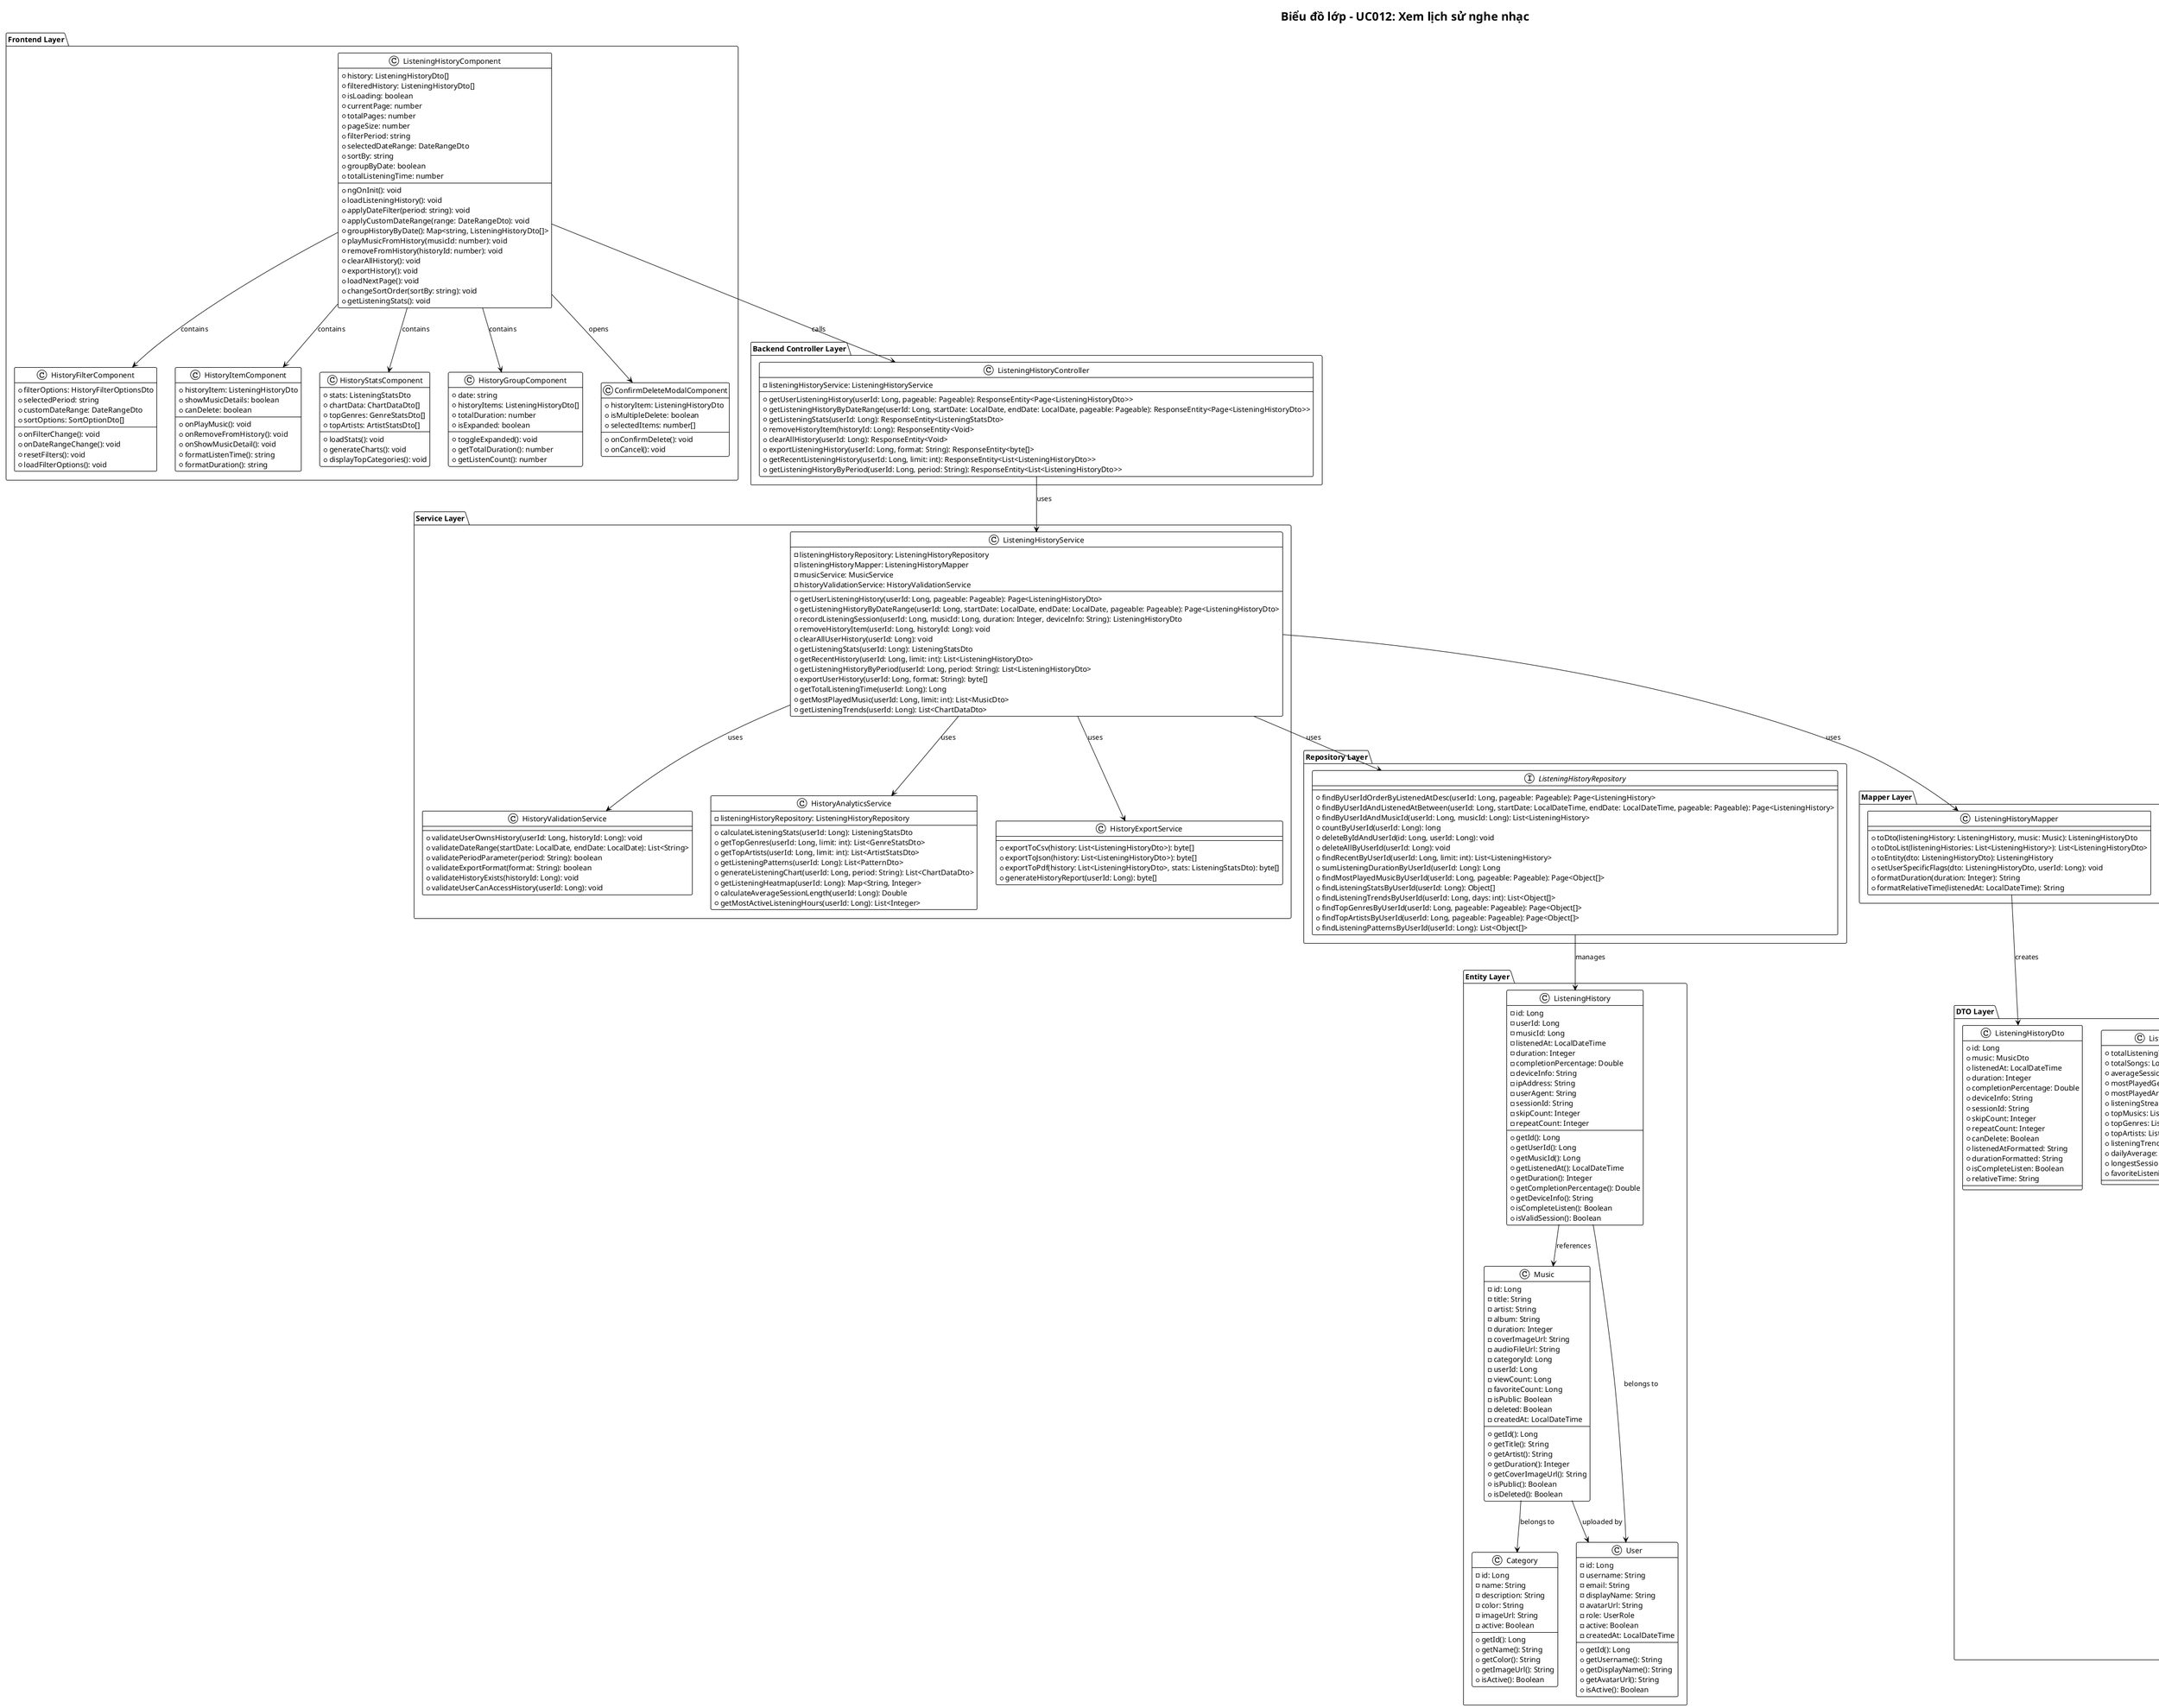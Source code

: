 @startuml UC012-Class-Diagram-Xem-Lich-Su-Nghe-Nhac
!theme plain

title Biểu đồ lớp - UC012: Xem lịch sử nghe nhạc

package "Frontend Layer" {
    class ListeningHistoryComponent {
        +history: ListeningHistoryDto[]
        +filteredHistory: ListeningHistoryDto[]
        +isLoading: boolean
        +currentPage: number
        +totalPages: number
        +pageSize: number
        +filterPeriod: string
        +selectedDateRange: DateRangeDto
        +sortBy: string
        +groupByDate: boolean
        +totalListeningTime: number
        +ngOnInit(): void
        +loadListeningHistory(): void
        +applyDateFilter(period: string): void
        +applyCustomDateRange(range: DateRangeDto): void
        +groupHistoryByDate(): Map<string, ListeningHistoryDto[]>
        +playMusicFromHistory(musicId: number): void
        +removeFromHistory(historyId: number): void
        +clearAllHistory(): void
        +exportHistory(): void
        +loadNextPage(): void
        +changeSortOrder(sortBy: string): void
        +getListeningStats(): void
    }

    class HistoryFilterComponent {
        +filterOptions: HistoryFilterOptionsDto
        +selectedPeriod: string
        +customDateRange: DateRangeDto
        +sortOptions: SortOptionDto[]
        +onFilterChange(): void
        +onDateRangeChange(): void
        +resetFilters(): void
        +loadFilterOptions(): void
    }

    class HistoryItemComponent {
        +historyItem: ListeningHistoryDto
        +showMusicDetails: boolean
        +canDelete: boolean
        +onPlayMusic(): void
        +onRemoveFromHistory(): void
        +onShowMusicDetail(): void
        +formatListenTime(): string
        +formatDuration(): string
    }

    class HistoryStatsComponent {
        +stats: ListeningStatsDto
        +chartData: ChartDataDto[]
        +topGenres: GenreStatsDto[]
        +topArtists: ArtistStatsDto[]
        +loadStats(): void
        +generateCharts(): void
        +displayTopCategories(): void
    }

    class HistoryGroupComponent {
        +date: string
        +historyItems: ListeningHistoryDto[]
        +totalDuration: number
        +isExpanded: boolean
        +toggleExpanded(): void
        +getTotalDuration(): number
        +getListenCount(): number
    }

    class ConfirmDeleteModalComponent {
        +historyItem: ListeningHistoryDto
        +isMultipleDelete: boolean
        +selectedItems: number[]
        +onConfirmDelete(): void
        +onCancel(): void
    }
}

package "Backend Controller Layer" {
    class ListeningHistoryController {
        -listeningHistoryService: ListeningHistoryService
        +getUserListeningHistory(userId: Long, pageable: Pageable): ResponseEntity<Page<ListeningHistoryDto>>
        +getListeningHistoryByDateRange(userId: Long, startDate: LocalDate, endDate: LocalDate, pageable: Pageable): ResponseEntity<Page<ListeningHistoryDto>>
        +getListeningStats(userId: Long): ResponseEntity<ListeningStatsDto>
        +removeHistoryItem(historyId: Long): ResponseEntity<Void>
        +clearAllHistory(userId: Long): ResponseEntity<Void>
        +exportListeningHistory(userId: Long, format: String): ResponseEntity<byte[]>
        +getRecentListeningHistory(userId: Long, limit: int): ResponseEntity<List<ListeningHistoryDto>>
        +getListeningHistoryByPeriod(userId: Long, period: String): ResponseEntity<List<ListeningHistoryDto>>
    }
}

package "Service Layer" {
    class ListeningHistoryService {
        -listeningHistoryRepository: ListeningHistoryRepository
        -listeningHistoryMapper: ListeningHistoryMapper
        -musicService: MusicService
        -historyValidationService: HistoryValidationService
        +getUserListeningHistory(userId: Long, pageable: Pageable): Page<ListeningHistoryDto>
        +getListeningHistoryByDateRange(userId: Long, startDate: LocalDate, endDate: LocalDate, pageable: Pageable): Page<ListeningHistoryDto>
        +recordListeningSession(userId: Long, musicId: Long, duration: Integer, deviceInfo: String): ListeningHistoryDto
        +removeHistoryItem(userId: Long, historyId: Long): void
        +clearAllUserHistory(userId: Long): void
        +getListeningStats(userId: Long): ListeningStatsDto
        +getRecentHistory(userId: Long, limit: int): List<ListeningHistoryDto>
        +getListeningHistoryByPeriod(userId: Long, period: String): List<ListeningHistoryDto>
        +exportUserHistory(userId: Long, format: String): byte[]
        +getTotalListeningTime(userId: Long): Long
        +getMostPlayedMusic(userId: Long, limit: int): List<MusicDto>
        +getListeningTrends(userId: Long): List<ChartDataDto>
    }

    class HistoryValidationService {
        +validateUserOwnsHistory(userId: Long, historyId: Long): void
        +validateDateRange(startDate: LocalDate, endDate: LocalDate): List<String>
        +validatePeriodParameter(period: String): boolean
        +validateExportFormat(format: String): boolean
        +validateHistoryExists(historyId: Long): void
        +validateUserCanAccessHistory(userId: Long): void
    }

    class HistoryAnalyticsService {
        -listeningHistoryRepository: ListeningHistoryRepository
        +calculateListeningStats(userId: Long): ListeningStatsDto
        +getTopGenres(userId: Long, limit: int): List<GenreStatsDto>
        +getTopArtists(userId: Long, limit: int): List<ArtistStatsDto>
        +getListeningPatterns(userId: Long): List<PatternDto>
        +generateListeningChart(userId: Long, period: String): List<ChartDataDto>
        +getListeningHeatmap(userId: Long): Map<String, Integer>
        +calculateAverageSessionLength(userId: Long): Double
        +getMostActiveListeningHours(userId: Long): List<Integer>
    }

    class HistoryExportService {
        +exportToCsv(history: List<ListeningHistoryDto>): byte[]
        +exportToJson(history: List<ListeningHistoryDto>): byte[]
        +exportToPdf(history: List<ListeningHistoryDto>, stats: ListeningStatsDto): byte[]
        +generateHistoryReport(userId: Long): byte[]
    }
}

package "Repository Layer" {
    interface ListeningHistoryRepository {
        +findByUserIdOrderByListenedAtDesc(userId: Long, pageable: Pageable): Page<ListeningHistory>
        +findByUserIdAndListenedAtBetween(userId: Long, startDate: LocalDateTime, endDate: LocalDateTime, pageable: Pageable): Page<ListeningHistory>
        +findByUserIdAndMusicId(userId: Long, musicId: Long): List<ListeningHistory>
        +countByUserId(userId: Long): long
        +deleteByIdAndUserId(id: Long, userId: Long): void
        +deleteAllByUserId(userId: Long): void
        +findRecentByUserId(userId: Long, limit: int): List<ListeningHistory>
        +sumListeningDurationByUserId(userId: Long): Long
        +findMostPlayedMusicByUserId(userId: Long, pageable: Pageable): Page<Object[]>
        +findListeningStatsByUserId(userId: Long): Object[]
        +findListeningTrendsByUserId(userId: Long, days: int): List<Object[]>
        +findTopGenresByUserId(userId: Long, pageable: Pageable): Page<Object[]>
        +findTopArtistsByUserId(userId: Long, pageable: Pageable): Page<Object[]>
        +findListeningPatternsByUserId(userId: Long): List<Object[]>
    }
}

package "Entity Layer" {
    class ListeningHistory {
        -id: Long
        -userId: Long
        -musicId: Long
        -listenedAt: LocalDateTime
        -duration: Integer
        -completionPercentage: Double
        -deviceInfo: String
        -ipAddress: String
        -userAgent: String
        -sessionId: String
        -skipCount: Integer
        -repeatCount: Integer
        +getId(): Long
        +getUserId(): Long
        +getMusicId(): Long
        +getListenedAt(): LocalDateTime
        +getDuration(): Integer
        +getCompletionPercentage(): Double
        +getDeviceInfo(): String
        +isCompleteListen(): Boolean
        +isValidSession(): Boolean
    }

    class Music {
        -id: Long
        -title: String
        -artist: String
        -album: String
        -duration: Integer
        -coverImageUrl: String
        -audioFileUrl: String
        -categoryId: Long
        -userId: Long
        -viewCount: Long
        -favoriteCount: Long
        -isPublic: Boolean
        -deleted: Boolean
        -createdAt: LocalDateTime
        +getId(): Long
        +getTitle(): String
        +getArtist(): String
        +getDuration(): Integer
        +getCoverImageUrl(): String
        +isPublic(): Boolean
        +isDeleted(): Boolean
    }

    class User {
        -id: Long
        -username: String
        -email: String
        -displayName: String
        -avatarUrl: String
        -role: UserRole
        -active: Boolean
        -createdAt: LocalDateTime
        +getId(): Long
        +getUsername(): String
        +getDisplayName(): String
        +getAvatarUrl(): String
        +isActive(): Boolean
    }

    class Category {
        -id: Long
        -name: String
        -description: String
        -color: String
        -imageUrl: String
        -active: Boolean
        +getId(): Long
        +getName(): String
        +getColor(): String
        +getImageUrl(): String
        +isActive(): Boolean
    }
}

package "DTO Layer" {
    class ListeningHistoryDto {
        +id: Long
        +music: MusicDto
        +listenedAt: LocalDateTime
        +duration: Integer
        +completionPercentage: Double
        +deviceInfo: String
        +sessionId: String
        +skipCount: Integer
        +repeatCount: Integer
        +canDelete: Boolean
        +listenedAtFormatted: String
        +durationFormatted: String
        +isCompleteListen: Boolean
        +relativeTime: String
    }

    class ListeningStatsDto {
        +totalListeningTime: Long
        +totalSongs: Long
        +averageSessionLength: Double
        +mostPlayedGenre: String
        +mostPlayedArtist: String
        +listeningStreak: Integer
        +topMusics: List<MusicDto>
        +topGenres: List<GenreStatsDto>
        +topArtists: List<ArtistStatsDto>
        +listeningTrends: List<ChartDataDto>
        +dailyAverage: Double
        +longestSession: Integer
        +favoriteListeningHours: List<Integer>
    }

    class MusicDto {
        +id: Long
        +title: String
        +artist: String
        +album: String
        +duration: Integer
        +coverImageUrl: String
        +audioFileUrl: String
        +category: CategoryDto
        +viewCount: Long
        +favoriteCount: Long
        +isFavorite: Boolean
        +durationFormatted: String
    }

    class GenreStatsDto {
        +genreName: String
        +listenCount: Long
        +totalDuration: Long
        +percentage: Double
        +averageSessionLength: Double
        +color: String
    }

    class ArtistStatsDto {
        +artistName: String
        +listenCount: Long
        +totalDuration: Long
        +uniqueSongs: Integer
        +percentage: Double
        +averageRating: Double
    }

    class ChartDataDto {
        +label: String
        +value: Number
        +date: LocalDate
        +color: String
        +category: String
    }

    class DateRangeDto {
        +startDate: LocalDate
        +endDate: LocalDate
        +period: String
        +label: String
    }

    class HistoryFilterOptionsDto {
        +availablePeriods: List<String>
        +dateRanges: List<DateRangeDto>
        +sortOptions: List<SortOptionDto>
        +maxDate: LocalDate
        +minDate: LocalDate
    }

    class SortOptionDto {
        +value: String
        +label: String
        +direction: String
        +isDefault: Boolean
    }

    class PatternDto {
        +hour: Integer
        +dayOfWeek: String
        +count: Long
        +percentage: Double
    }

    class CategoryDto {
        +id: Long
        +name: String
        +color: String
        +imageUrl: String
    }

    class UserDto {
        +id: Long
        +username: String
        +displayName: String
        +avatarUrl: String
    }
}

package "Mapper Layer" {
    class ListeningHistoryMapper {
        +toDto(listeningHistory: ListeningHistory, music: Music): ListeningHistoryDto
        +toDtoList(listeningHistories: List<ListeningHistory>): List<ListeningHistoryDto>
        +toEntity(dto: ListeningHistoryDto): ListeningHistory
        +setUserSpecificFlags(dto: ListeningHistoryDto, userId: Long): void
        +formatDuration(duration: Integer): String
        +formatRelativeTime(listenedAt: LocalDateTime): String
    }

    class StatsMapper {
        +toListeningStatsDto(statsData: Object[], trends: List<ChartDataDto>): ListeningStatsDto
        +toGenreStatsDto(genreData: Object[]): GenreStatsDto
        +toArtistStatsDto(artistData: Object[]): ArtistStatsDto
        +toChartDataDto(chartData: Object[]): ChartDataDto
        +toPatternDto(patternData: Object[]): PatternDto
    }
}

' Relationships
ListeningHistoryComponent --> HistoryFilterComponent : contains
ListeningHistoryComponent --> HistoryItemComponent : contains
ListeningHistoryComponent --> HistoryStatsComponent : contains
ListeningHistoryComponent --> HistoryGroupComponent : contains
ListeningHistoryComponent --> ConfirmDeleteModalComponent : opens

ListeningHistoryComponent --> ListeningHistoryController : calls

ListeningHistoryController --> ListeningHistoryService : uses

ListeningHistoryService --> ListeningHistoryRepository : uses
ListeningHistoryService --> ListeningHistoryMapper : uses
ListeningHistoryService --> HistoryValidationService : uses
ListeningHistoryService --> HistoryAnalyticsService : uses
ListeningHistoryService --> HistoryExportService : uses

ListeningHistoryRepository --> ListeningHistory : manages

ListeningHistory --> User : belongs to
ListeningHistory --> Music : references

Music --> Category : belongs to
Music --> User : uploaded by

ListeningHistoryMapper --> ListeningHistoryDto : creates
StatsMapper --> ListeningStatsDto : creates
StatsMapper --> GenreStatsDto : creates
StatsMapper --> ArtistStatsDto : creates

@enduml
